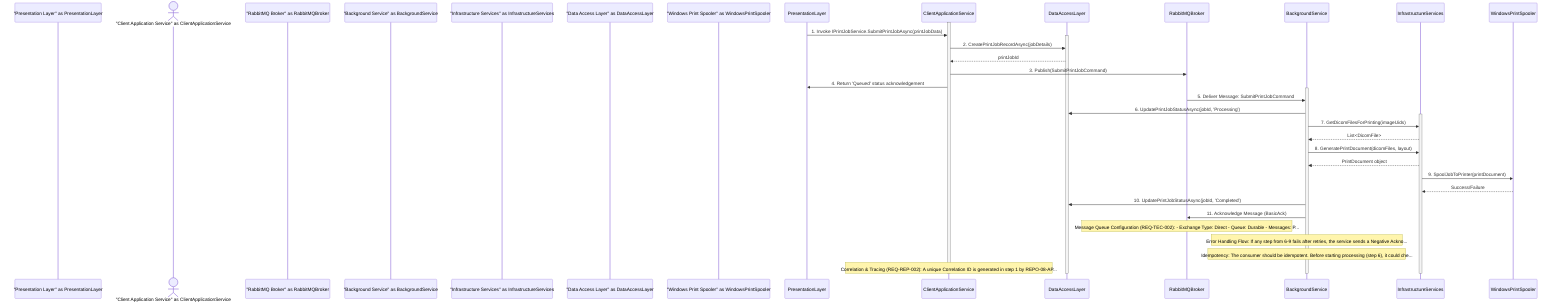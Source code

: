 sequenceDiagram
    participant "Presentation Layer" as PresentationLayer
    actor "Client Application Service" as ClientApplicationService
    participant "RabbitMQ Broker" as RabbitMQBroker
    participant "Background Service" as BackgroundService
    participant "Infrastructure Services" as InfrastructureServices
    participant "Data Access Layer" as DataAccessLayer
    participant "Windows Print Spooler" as WindowsPrintSpooler

    activate ClientApplicationService
    PresentationLayer->>ClientApplicationService: 1. Invoke IPrintJobService.SubmitPrintJobAsync(printJobData)
    activate DataAccessLayer
    ClientApplicationService->>DataAccessLayer: 2. CreatePrintJobRecordAsync(jobDetails)
    DataAccessLayer-->>ClientApplicationService: printJobId
    ClientApplicationService->>RabbitMQBroker: 3. Publish(SubmitPrintJobCommand)
    ClientApplicationService->>PresentationLayer: 4. Return 'Queued' status acknowledgement
    activate BackgroundService
    RabbitMQBroker->>BackgroundService: 5. Deliver Message: SubmitPrintJobCommand
    BackgroundService->>DataAccessLayer: 6. UpdatePrintJobStatusAsync(jobId, 'Processing')
    activate InfrastructureServices
    BackgroundService->>InfrastructureServices: 7. GetDicomFilesForPrinting(imageUids)
    InfrastructureServices-->>BackgroundService: List<DicomFile>
    BackgroundService->>InfrastructureServices: 8. GeneratePrintDocument(dicomFiles, layout)
    InfrastructureServices-->>BackgroundService: PrintDocument object
    InfrastructureServices->>WindowsPrintSpooler: 9. SpoolJobToPrinter(printDocument)
    WindowsPrintSpooler-->>InfrastructureServices: Success/Failure
    BackgroundService->>DataAccessLayer: 10. UpdatePrintJobStatusAsync(jobId, 'Completed')
    BackgroundService->>RabbitMQBroker: 11. Acknowledge Message (BasicAck)

    note over RabbitMQBroker: Message Queue Configuration (REQ-TEC-002): - Exchange Type: Direct - Queue: Durable - Messages: P...
    note over BackgroundService: Error Handling Flow: If any step from 6-9 fails after retries, the service sends a Negative Ackno...
    note over BackgroundService: Idempotency: The consumer should be idempotent. Before starting processing (step 6), it could che...
    note over ClientApplicationService: Correlation & Tracing (REQ-REP-002): A unique Correlation ID is generated in step 1 by REPO-08-AP...

    deactivate InfrastructureServices
    deactivate BackgroundService
    deactivate DataAccessLayer
    deactivate ClientApplicationService